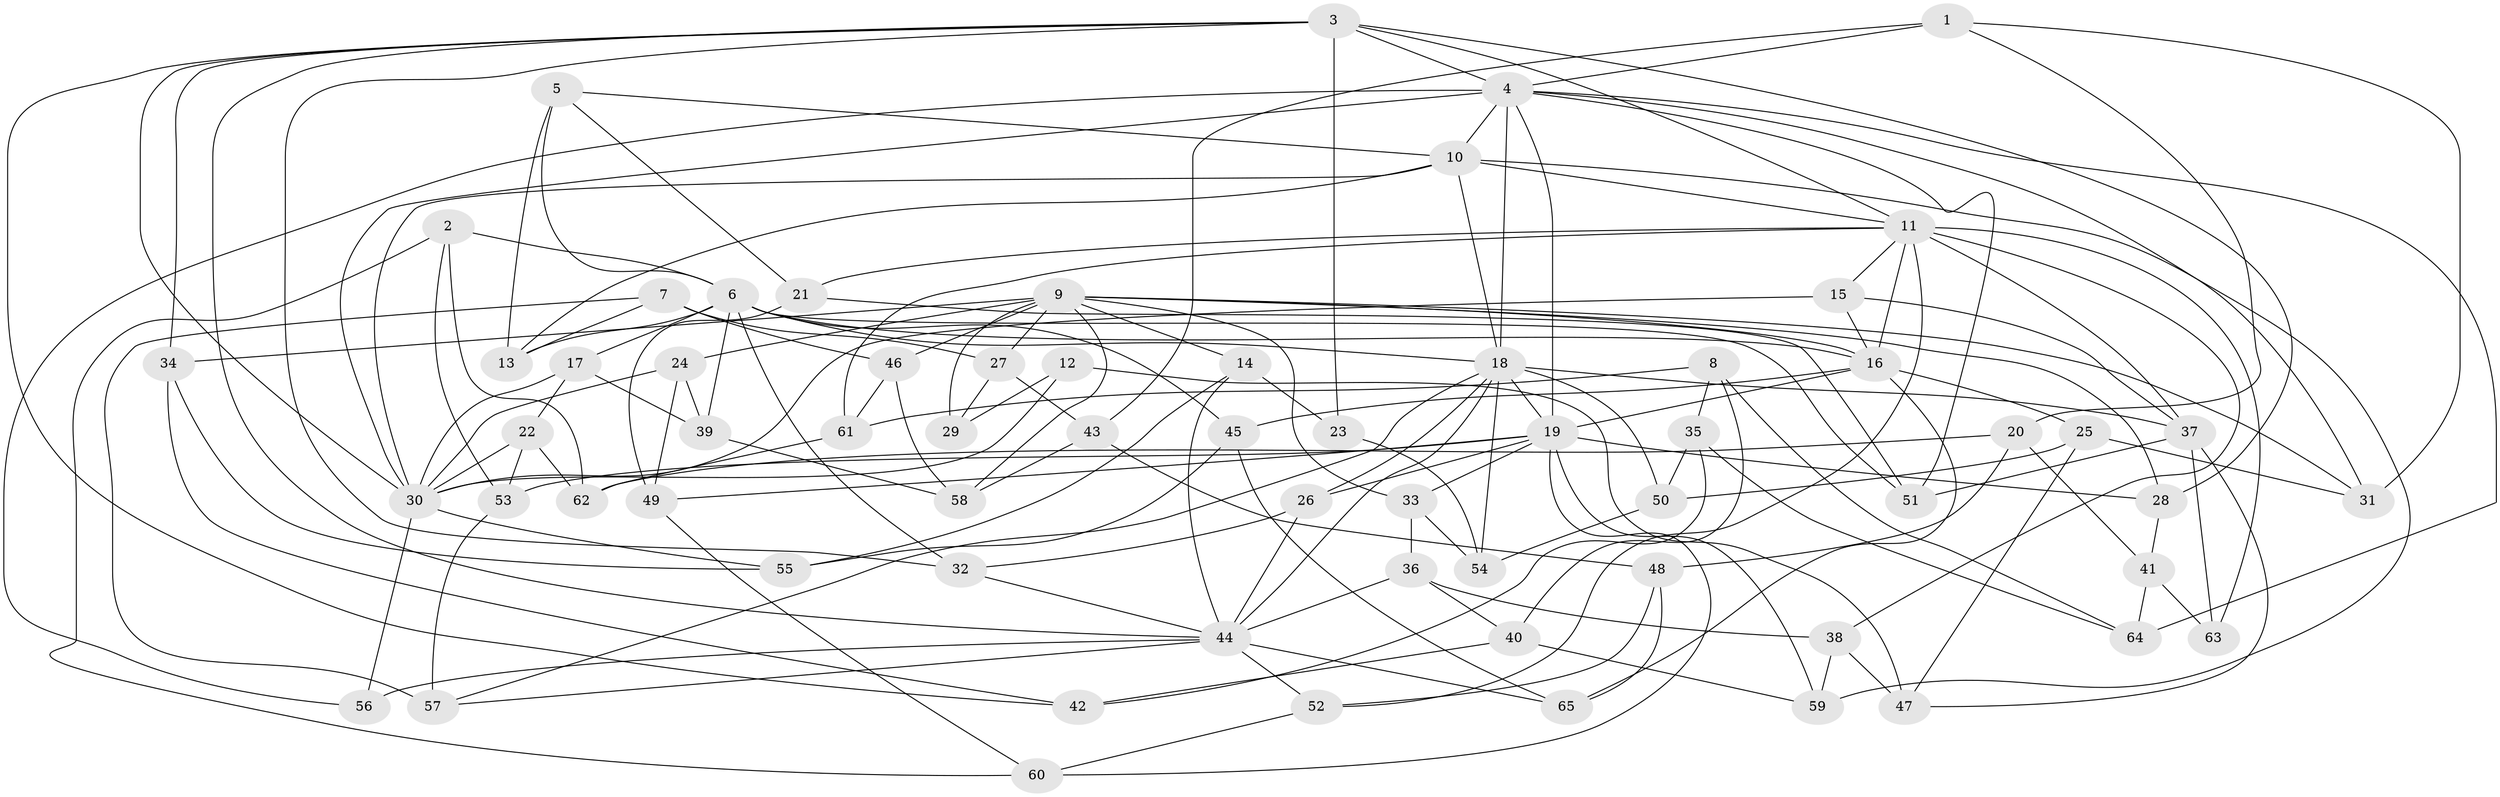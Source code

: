 // original degree distribution, {4: 1.0}
// Generated by graph-tools (version 1.1) at 2025/53/03/04/25 22:53:56]
// undirected, 65 vertices, 159 edges
graph export_dot {
  node [color=gray90,style=filled];
  1;
  2;
  3;
  4;
  5;
  6;
  7;
  8;
  9;
  10;
  11;
  12;
  13;
  14;
  15;
  16;
  17;
  18;
  19;
  20;
  21;
  22;
  23;
  24;
  25;
  26;
  27;
  28;
  29;
  30;
  31;
  32;
  33;
  34;
  35;
  36;
  37;
  38;
  39;
  40;
  41;
  42;
  43;
  44;
  45;
  46;
  47;
  48;
  49;
  50;
  51;
  52;
  53;
  54;
  55;
  56;
  57;
  58;
  59;
  60;
  61;
  62;
  63;
  64;
  65;
  1 -- 4 [weight=1.0];
  1 -- 20 [weight=1.0];
  1 -- 31 [weight=1.0];
  1 -- 43 [weight=1.0];
  2 -- 6 [weight=1.0];
  2 -- 53 [weight=1.0];
  2 -- 60 [weight=1.0];
  2 -- 62 [weight=1.0];
  3 -- 4 [weight=2.0];
  3 -- 11 [weight=2.0];
  3 -- 23 [weight=2.0];
  3 -- 28 [weight=1.0];
  3 -- 30 [weight=1.0];
  3 -- 32 [weight=1.0];
  3 -- 34 [weight=1.0];
  3 -- 42 [weight=1.0];
  3 -- 44 [weight=1.0];
  4 -- 10 [weight=1.0];
  4 -- 18 [weight=2.0];
  4 -- 19 [weight=1.0];
  4 -- 30 [weight=1.0];
  4 -- 31 [weight=1.0];
  4 -- 51 [weight=1.0];
  4 -- 56 [weight=1.0];
  4 -- 64 [weight=1.0];
  5 -- 6 [weight=1.0];
  5 -- 10 [weight=1.0];
  5 -- 13 [weight=1.0];
  5 -- 21 [weight=1.0];
  6 -- 13 [weight=1.0];
  6 -- 16 [weight=1.0];
  6 -- 17 [weight=1.0];
  6 -- 18 [weight=1.0];
  6 -- 32 [weight=1.0];
  6 -- 39 [weight=1.0];
  6 -- 45 [weight=1.0];
  6 -- 51 [weight=1.0];
  7 -- 13 [weight=1.0];
  7 -- 27 [weight=1.0];
  7 -- 46 [weight=1.0];
  7 -- 57 [weight=1.0];
  8 -- 35 [weight=1.0];
  8 -- 40 [weight=1.0];
  8 -- 61 [weight=1.0];
  8 -- 64 [weight=1.0];
  9 -- 14 [weight=1.0];
  9 -- 16 [weight=1.0];
  9 -- 24 [weight=1.0];
  9 -- 27 [weight=1.0];
  9 -- 28 [weight=1.0];
  9 -- 29 [weight=2.0];
  9 -- 31 [weight=1.0];
  9 -- 33 [weight=1.0];
  9 -- 34 [weight=1.0];
  9 -- 46 [weight=1.0];
  9 -- 58 [weight=1.0];
  10 -- 11 [weight=2.0];
  10 -- 13 [weight=1.0];
  10 -- 18 [weight=1.0];
  10 -- 30 [weight=1.0];
  10 -- 59 [weight=1.0];
  11 -- 15 [weight=1.0];
  11 -- 16 [weight=1.0];
  11 -- 21 [weight=1.0];
  11 -- 37 [weight=1.0];
  11 -- 38 [weight=1.0];
  11 -- 52 [weight=1.0];
  11 -- 61 [weight=1.0];
  11 -- 63 [weight=1.0];
  12 -- 29 [weight=1.0];
  12 -- 30 [weight=2.0];
  12 -- 47 [weight=1.0];
  14 -- 23 [weight=1.0];
  14 -- 44 [weight=1.0];
  14 -- 55 [weight=1.0];
  15 -- 16 [weight=1.0];
  15 -- 30 [weight=1.0];
  15 -- 37 [weight=1.0];
  16 -- 19 [weight=3.0];
  16 -- 25 [weight=1.0];
  16 -- 45 [weight=1.0];
  16 -- 65 [weight=1.0];
  17 -- 22 [weight=1.0];
  17 -- 30 [weight=1.0];
  17 -- 39 [weight=1.0];
  18 -- 19 [weight=1.0];
  18 -- 26 [weight=1.0];
  18 -- 37 [weight=2.0];
  18 -- 44 [weight=1.0];
  18 -- 50 [weight=1.0];
  18 -- 54 [weight=1.0];
  18 -- 57 [weight=1.0];
  19 -- 26 [weight=1.0];
  19 -- 28 [weight=1.0];
  19 -- 33 [weight=1.0];
  19 -- 49 [weight=1.0];
  19 -- 53 [weight=1.0];
  19 -- 59 [weight=1.0];
  19 -- 60 [weight=1.0];
  20 -- 41 [weight=1.0];
  20 -- 48 [weight=1.0];
  20 -- 62 [weight=1.0];
  21 -- 49 [weight=1.0];
  21 -- 51 [weight=1.0];
  22 -- 30 [weight=1.0];
  22 -- 53 [weight=1.0];
  22 -- 62 [weight=1.0];
  23 -- 54 [weight=1.0];
  24 -- 30 [weight=1.0];
  24 -- 39 [weight=1.0];
  24 -- 49 [weight=1.0];
  25 -- 31 [weight=1.0];
  25 -- 47 [weight=1.0];
  25 -- 50 [weight=1.0];
  26 -- 32 [weight=1.0];
  26 -- 44 [weight=1.0];
  27 -- 29 [weight=1.0];
  27 -- 43 [weight=1.0];
  28 -- 41 [weight=1.0];
  30 -- 55 [weight=1.0];
  30 -- 56 [weight=2.0];
  32 -- 44 [weight=1.0];
  33 -- 36 [weight=1.0];
  33 -- 54 [weight=1.0];
  34 -- 42 [weight=1.0];
  34 -- 55 [weight=1.0];
  35 -- 42 [weight=1.0];
  35 -- 50 [weight=1.0];
  35 -- 64 [weight=1.0];
  36 -- 38 [weight=1.0];
  36 -- 40 [weight=1.0];
  36 -- 44 [weight=1.0];
  37 -- 47 [weight=1.0];
  37 -- 51 [weight=1.0];
  37 -- 63 [weight=2.0];
  38 -- 47 [weight=1.0];
  38 -- 59 [weight=1.0];
  39 -- 58 [weight=1.0];
  40 -- 42 [weight=1.0];
  40 -- 59 [weight=1.0];
  41 -- 63 [weight=1.0];
  41 -- 64 [weight=1.0];
  43 -- 48 [weight=1.0];
  43 -- 58 [weight=1.0];
  44 -- 52 [weight=1.0];
  44 -- 56 [weight=1.0];
  44 -- 57 [weight=1.0];
  44 -- 65 [weight=1.0];
  45 -- 55 [weight=1.0];
  45 -- 65 [weight=1.0];
  46 -- 58 [weight=1.0];
  46 -- 61 [weight=1.0];
  48 -- 52 [weight=1.0];
  48 -- 65 [weight=1.0];
  49 -- 60 [weight=1.0];
  50 -- 54 [weight=1.0];
  52 -- 60 [weight=1.0];
  53 -- 57 [weight=1.0];
  61 -- 62 [weight=1.0];
}

